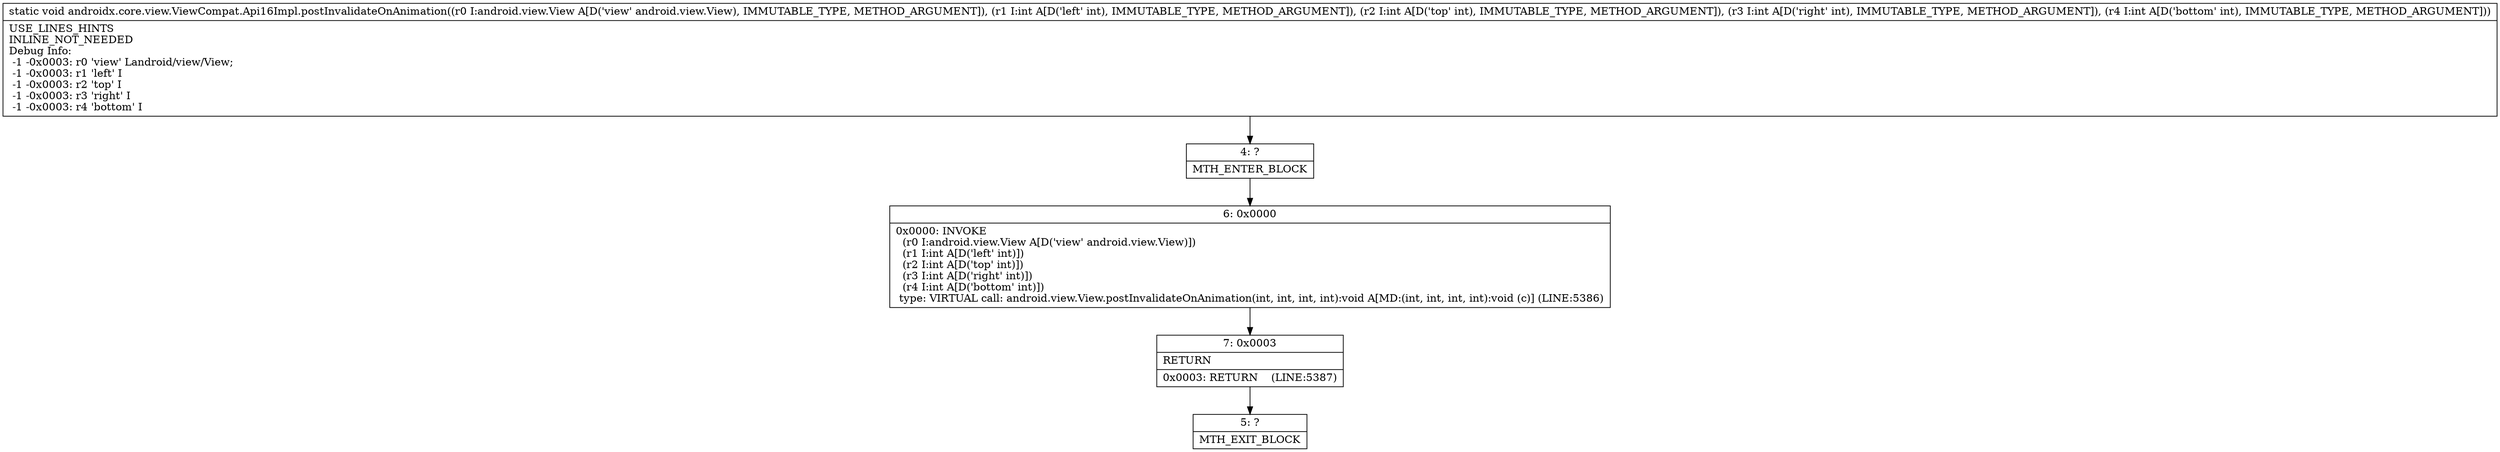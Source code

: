 digraph "CFG forandroidx.core.view.ViewCompat.Api16Impl.postInvalidateOnAnimation(Landroid\/view\/View;IIII)V" {
Node_4 [shape=record,label="{4\:\ ?|MTH_ENTER_BLOCK\l}"];
Node_6 [shape=record,label="{6\:\ 0x0000|0x0000: INVOKE  \l  (r0 I:android.view.View A[D('view' android.view.View)])\l  (r1 I:int A[D('left' int)])\l  (r2 I:int A[D('top' int)])\l  (r3 I:int A[D('right' int)])\l  (r4 I:int A[D('bottom' int)])\l type: VIRTUAL call: android.view.View.postInvalidateOnAnimation(int, int, int, int):void A[MD:(int, int, int, int):void (c)] (LINE:5386)\l}"];
Node_7 [shape=record,label="{7\:\ 0x0003|RETURN\l|0x0003: RETURN    (LINE:5387)\l}"];
Node_5 [shape=record,label="{5\:\ ?|MTH_EXIT_BLOCK\l}"];
MethodNode[shape=record,label="{static void androidx.core.view.ViewCompat.Api16Impl.postInvalidateOnAnimation((r0 I:android.view.View A[D('view' android.view.View), IMMUTABLE_TYPE, METHOD_ARGUMENT]), (r1 I:int A[D('left' int), IMMUTABLE_TYPE, METHOD_ARGUMENT]), (r2 I:int A[D('top' int), IMMUTABLE_TYPE, METHOD_ARGUMENT]), (r3 I:int A[D('right' int), IMMUTABLE_TYPE, METHOD_ARGUMENT]), (r4 I:int A[D('bottom' int), IMMUTABLE_TYPE, METHOD_ARGUMENT]))  | USE_LINES_HINTS\lINLINE_NOT_NEEDED\lDebug Info:\l  \-1 \-0x0003: r0 'view' Landroid\/view\/View;\l  \-1 \-0x0003: r1 'left' I\l  \-1 \-0x0003: r2 'top' I\l  \-1 \-0x0003: r3 'right' I\l  \-1 \-0x0003: r4 'bottom' I\l}"];
MethodNode -> Node_4;Node_4 -> Node_6;
Node_6 -> Node_7;
Node_7 -> Node_5;
}

